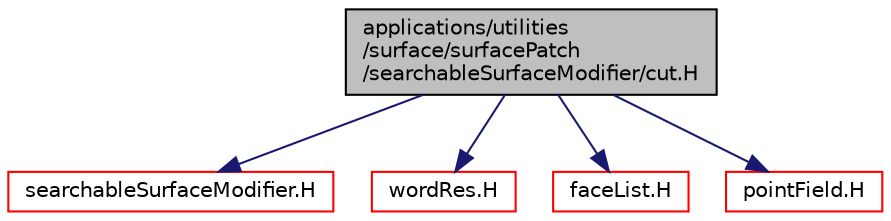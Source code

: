 digraph "applications/utilities/surface/surfacePatch/searchableSurfaceModifier/cut.H"
{
  bgcolor="transparent";
  edge [fontname="Helvetica",fontsize="10",labelfontname="Helvetica",labelfontsize="10"];
  node [fontname="Helvetica",fontsize="10",shape=record];
  Node1 [label="applications/utilities\l/surface/surfacePatch\l/searchableSurfaceModifier/cut.H",height=0.2,width=0.4,color="black", fillcolor="grey75", style="filled" fontcolor="black"];
  Node1 -> Node2 [color="midnightblue",fontsize="10",style="solid",fontname="Helvetica"];
  Node2 [label="searchableSurfaceModifier.H",height=0.2,width=0.4,color="red",URL="$searchableSurfaceModifier_8H.html"];
  Node1 -> Node3 [color="midnightblue",fontsize="10",style="solid",fontname="Helvetica"];
  Node3 [label="wordRes.H",height=0.2,width=0.4,color="red",URL="$wordRes_8H.html"];
  Node1 -> Node4 [color="midnightblue",fontsize="10",style="solid",fontname="Helvetica"];
  Node4 [label="faceList.H",height=0.2,width=0.4,color="red",URL="$faceList_8H.html"];
  Node1 -> Node5 [color="midnightblue",fontsize="10",style="solid",fontname="Helvetica"];
  Node5 [label="pointField.H",height=0.2,width=0.4,color="red",URL="$pointField_8H.html"];
}
